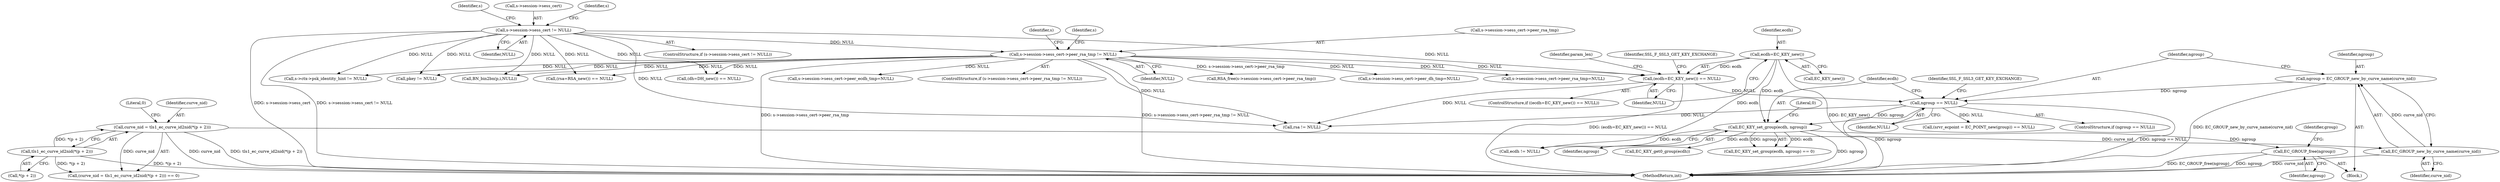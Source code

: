 digraph "0_openssl_b15f8769644b00ef7283521593360b7b2135cb63@API" {
"1001254" [label="(Call,EC_GROUP_free(ngroup))"];
"1001245" [label="(Call,EC_KEY_set_group(ecdh, ngroup))"];
"1001180" [label="(Call,ecdh=EC_KEY_new())"];
"1001235" [label="(Call,ngroup == NULL)"];
"1001230" [label="(Call,ngroup = EC_GROUP_new_by_curve_name(curve_nid))"];
"1001232" [label="(Call,EC_GROUP_new_by_curve_name(curve_nid))"];
"1001214" [label="(Call,curve_nid = tls1_ec_curve_id2nid(*(p + 2)))"];
"1001216" [label="(Call,tls1_ec_curve_id2nid(*(p + 2)))"];
"1001179" [label="(Call,(ecdh=EC_KEY_new()) == NULL)"];
"1000277" [label="(Call,s->session->sess_cert->peer_rsa_tmp != NULL)"];
"1000268" [label="(Call,s->session->sess_cert != NULL)"];
"1000285" [label="(Identifier,NULL)"];
"1001235" [label="(Call,ngroup == NULL)"];
"1000278" [label="(Call,s->session->sess_cert->peer_rsa_tmp)"];
"1001237" [label="(Identifier,NULL)"];
"1001180" [label="(Call,ecdh=EC_KEY_new())"];
"1000287" [label="(Call,RSA_free(s->session->sess_cert->peer_rsa_tmp))"];
"1000321" [label="(Call,s->session->sess_cert->peer_dh_tmp=NULL)"];
"1001257" [label="(Identifier,group)"];
"1001216" [label="(Call,tls1_ec_curve_id2nid(*(p + 2)))"];
"1000929" [label="(Call,(dh=DH_new()) == NULL)"];
"1000267" [label="(ControlStructure,if (s->session->sess_cert != NULL))"];
"1001255" [label="(Identifier,ngroup)"];
"1000281" [label="(Identifier,s)"];
"1001246" [label="(Identifier,ecdh)"];
"1001179" [label="(Call,(ecdh=EC_KEY_new()) == NULL)"];
"1001230" [label="(Call,ngroup = EC_GROUP_new_by_curve_name(curve_nid))"];
"1001221" [label="(Literal,0)"];
"1000291" [label="(Identifier,s)"];
"1001215" [label="(Identifier,curve_nid)"];
"1001190" [label="(Identifier,param_len)"];
"1001753" [label="(Call,ecdh != NULL)"];
"1000277" [label="(Call,s->session->sess_cert->peer_rsa_tmp != NULL)"];
"1000295" [label="(Call,s->session->sess_cert->peer_rsa_tmp=NULL)"];
"1001248" [label="(Literal,0)"];
"1001240" [label="(Identifier,SSL_F_SSL3_GET_KEY_EXCHANGE)"];
"1000458" [label="(Call,s->ctx->psk_identity_hint != NULL)"];
"1001287" [label="(Call,(srvr_ecpoint = EC_POINT_new(group)) == NULL)"];
"1001244" [label="(Call,EC_KEY_set_group(ecdh, ngroup) == 0)"];
"1001217" [label="(Call,*(p + 2))"];
"1001233" [label="(Identifier,curve_nid)"];
"1001231" [label="(Identifier,ngroup)"];
"1000308" [label="(Identifier,s)"];
"1001254" [label="(Call,EC_GROUP_free(ngroup))"];
"1001214" [label="(Call,curve_nid = tls1_ec_curve_id2nid(*(p + 2)))"];
"1001183" [label="(Identifier,NULL)"];
"1001234" [label="(ControlStructure,if (ngroup == NULL))"];
"1001186" [label="(Identifier,SSL_F_SSL3_GET_KEY_EXCHANGE)"];
"1001178" [label="(ControlStructure,if ((ecdh=EC_KEY_new()) == NULL))"];
"1001416" [label="(Call,pkey != NULL)"];
"1001182" [label="(Call,EC_KEY_new())"];
"1000544" [label="(Call,BN_bin2bn(p,i,NULL))"];
"1001181" [label="(Identifier,ecdh)"];
"1001175" [label="(Block,)"];
"1001737" [label="(Call,rsa != NULL)"];
"1000347" [label="(Call,s->session->sess_cert->peer_ecdh_tmp=NULL)"];
"1000269" [label="(Call,s->session->sess_cert)"];
"1001247" [label="(Identifier,ngroup)"];
"1001236" [label="(Identifier,ngroup)"];
"1000268" [label="(Call,s->session->sess_cert != NULL)"];
"1000274" [label="(Identifier,NULL)"];
"1001213" [label="(Call,(curve_nid = tls1_ec_curve_id2nid(*(p + 2))) == 0)"];
"1001258" [label="(Call,EC_KEY_get0_group(ecdh))"];
"1000276" [label="(ControlStructure,if (s->session->sess_cert->peer_rsa_tmp != NULL))"];
"1001232" [label="(Call,EC_GROUP_new_by_curve_name(curve_nid))"];
"1000361" [label="(Identifier,s)"];
"1001764" [label="(MethodReturn,int)"];
"1000773" [label="(Call,(rsa=RSA_new()) == NULL)"];
"1001245" [label="(Call,EC_KEY_set_group(ecdh, ngroup))"];
"1001254" -> "1001175"  [label="AST: "];
"1001254" -> "1001255"  [label="CFG: "];
"1001255" -> "1001254"  [label="AST: "];
"1001257" -> "1001254"  [label="CFG: "];
"1001254" -> "1001764"  [label="DDG: EC_GROUP_free(ngroup)"];
"1001254" -> "1001764"  [label="DDG: ngroup"];
"1001245" -> "1001254"  [label="DDG: ngroup"];
"1001245" -> "1001244"  [label="AST: "];
"1001245" -> "1001247"  [label="CFG: "];
"1001246" -> "1001245"  [label="AST: "];
"1001247" -> "1001245"  [label="AST: "];
"1001248" -> "1001245"  [label="CFG: "];
"1001245" -> "1001764"  [label="DDG: ngroup"];
"1001245" -> "1001244"  [label="DDG: ecdh"];
"1001245" -> "1001244"  [label="DDG: ngroup"];
"1001180" -> "1001245"  [label="DDG: ecdh"];
"1001235" -> "1001245"  [label="DDG: ngroup"];
"1001245" -> "1001258"  [label="DDG: ecdh"];
"1001245" -> "1001753"  [label="DDG: ecdh"];
"1001180" -> "1001179"  [label="AST: "];
"1001180" -> "1001182"  [label="CFG: "];
"1001181" -> "1001180"  [label="AST: "];
"1001182" -> "1001180"  [label="AST: "];
"1001183" -> "1001180"  [label="CFG: "];
"1001180" -> "1001764"  [label="DDG: EC_KEY_new()"];
"1001180" -> "1001179"  [label="DDG: ecdh"];
"1001180" -> "1001753"  [label="DDG: ecdh"];
"1001235" -> "1001234"  [label="AST: "];
"1001235" -> "1001237"  [label="CFG: "];
"1001236" -> "1001235"  [label="AST: "];
"1001237" -> "1001235"  [label="AST: "];
"1001240" -> "1001235"  [label="CFG: "];
"1001246" -> "1001235"  [label="CFG: "];
"1001235" -> "1001764"  [label="DDG: ngroup == NULL"];
"1001235" -> "1001764"  [label="DDG: ngroup"];
"1001230" -> "1001235"  [label="DDG: ngroup"];
"1001179" -> "1001235"  [label="DDG: NULL"];
"1001235" -> "1001287"  [label="DDG: NULL"];
"1001235" -> "1001737"  [label="DDG: NULL"];
"1001230" -> "1001175"  [label="AST: "];
"1001230" -> "1001232"  [label="CFG: "];
"1001231" -> "1001230"  [label="AST: "];
"1001232" -> "1001230"  [label="AST: "];
"1001236" -> "1001230"  [label="CFG: "];
"1001230" -> "1001764"  [label="DDG: EC_GROUP_new_by_curve_name(curve_nid)"];
"1001232" -> "1001230"  [label="DDG: curve_nid"];
"1001232" -> "1001233"  [label="CFG: "];
"1001233" -> "1001232"  [label="AST: "];
"1001232" -> "1001764"  [label="DDG: curve_nid"];
"1001214" -> "1001232"  [label="DDG: curve_nid"];
"1001214" -> "1001213"  [label="AST: "];
"1001214" -> "1001216"  [label="CFG: "];
"1001215" -> "1001214"  [label="AST: "];
"1001216" -> "1001214"  [label="AST: "];
"1001221" -> "1001214"  [label="CFG: "];
"1001214" -> "1001764"  [label="DDG: curve_nid"];
"1001214" -> "1001764"  [label="DDG: tls1_ec_curve_id2nid(*(p + 2))"];
"1001214" -> "1001213"  [label="DDG: curve_nid"];
"1001216" -> "1001214"  [label="DDG: *(p + 2)"];
"1001216" -> "1001217"  [label="CFG: "];
"1001217" -> "1001216"  [label="AST: "];
"1001216" -> "1001764"  [label="DDG: *(p + 2)"];
"1001216" -> "1001213"  [label="DDG: *(p + 2)"];
"1001179" -> "1001178"  [label="AST: "];
"1001179" -> "1001183"  [label="CFG: "];
"1001183" -> "1001179"  [label="AST: "];
"1001186" -> "1001179"  [label="CFG: "];
"1001190" -> "1001179"  [label="CFG: "];
"1001179" -> "1001764"  [label="DDG: (ecdh=EC_KEY_new()) == NULL"];
"1000277" -> "1001179"  [label="DDG: NULL"];
"1000268" -> "1001179"  [label="DDG: NULL"];
"1001179" -> "1001737"  [label="DDG: NULL"];
"1000277" -> "1000276"  [label="AST: "];
"1000277" -> "1000285"  [label="CFG: "];
"1000278" -> "1000277"  [label="AST: "];
"1000285" -> "1000277"  [label="AST: "];
"1000291" -> "1000277"  [label="CFG: "];
"1000308" -> "1000277"  [label="CFG: "];
"1000277" -> "1001764"  [label="DDG: s->session->sess_cert->peer_rsa_tmp"];
"1000277" -> "1001764"  [label="DDG: s->session->sess_cert->peer_rsa_tmp != NULL"];
"1000268" -> "1000277"  [label="DDG: NULL"];
"1000277" -> "1000287"  [label="DDG: s->session->sess_cert->peer_rsa_tmp"];
"1000277" -> "1000295"  [label="DDG: NULL"];
"1000277" -> "1000321"  [label="DDG: NULL"];
"1000277" -> "1000347"  [label="DDG: NULL"];
"1000277" -> "1000458"  [label="DDG: NULL"];
"1000277" -> "1000544"  [label="DDG: NULL"];
"1000277" -> "1000773"  [label="DDG: NULL"];
"1000277" -> "1000929"  [label="DDG: NULL"];
"1000277" -> "1001416"  [label="DDG: NULL"];
"1000277" -> "1001737"  [label="DDG: NULL"];
"1000268" -> "1000267"  [label="AST: "];
"1000268" -> "1000274"  [label="CFG: "];
"1000269" -> "1000268"  [label="AST: "];
"1000274" -> "1000268"  [label="AST: "];
"1000281" -> "1000268"  [label="CFG: "];
"1000361" -> "1000268"  [label="CFG: "];
"1000268" -> "1001764"  [label="DDG: s->session->sess_cert"];
"1000268" -> "1001764"  [label="DDG: s->session->sess_cert != NULL"];
"1000268" -> "1000458"  [label="DDG: NULL"];
"1000268" -> "1000544"  [label="DDG: NULL"];
"1000268" -> "1000773"  [label="DDG: NULL"];
"1000268" -> "1000929"  [label="DDG: NULL"];
"1000268" -> "1001416"  [label="DDG: NULL"];
"1000268" -> "1001737"  [label="DDG: NULL"];
}
